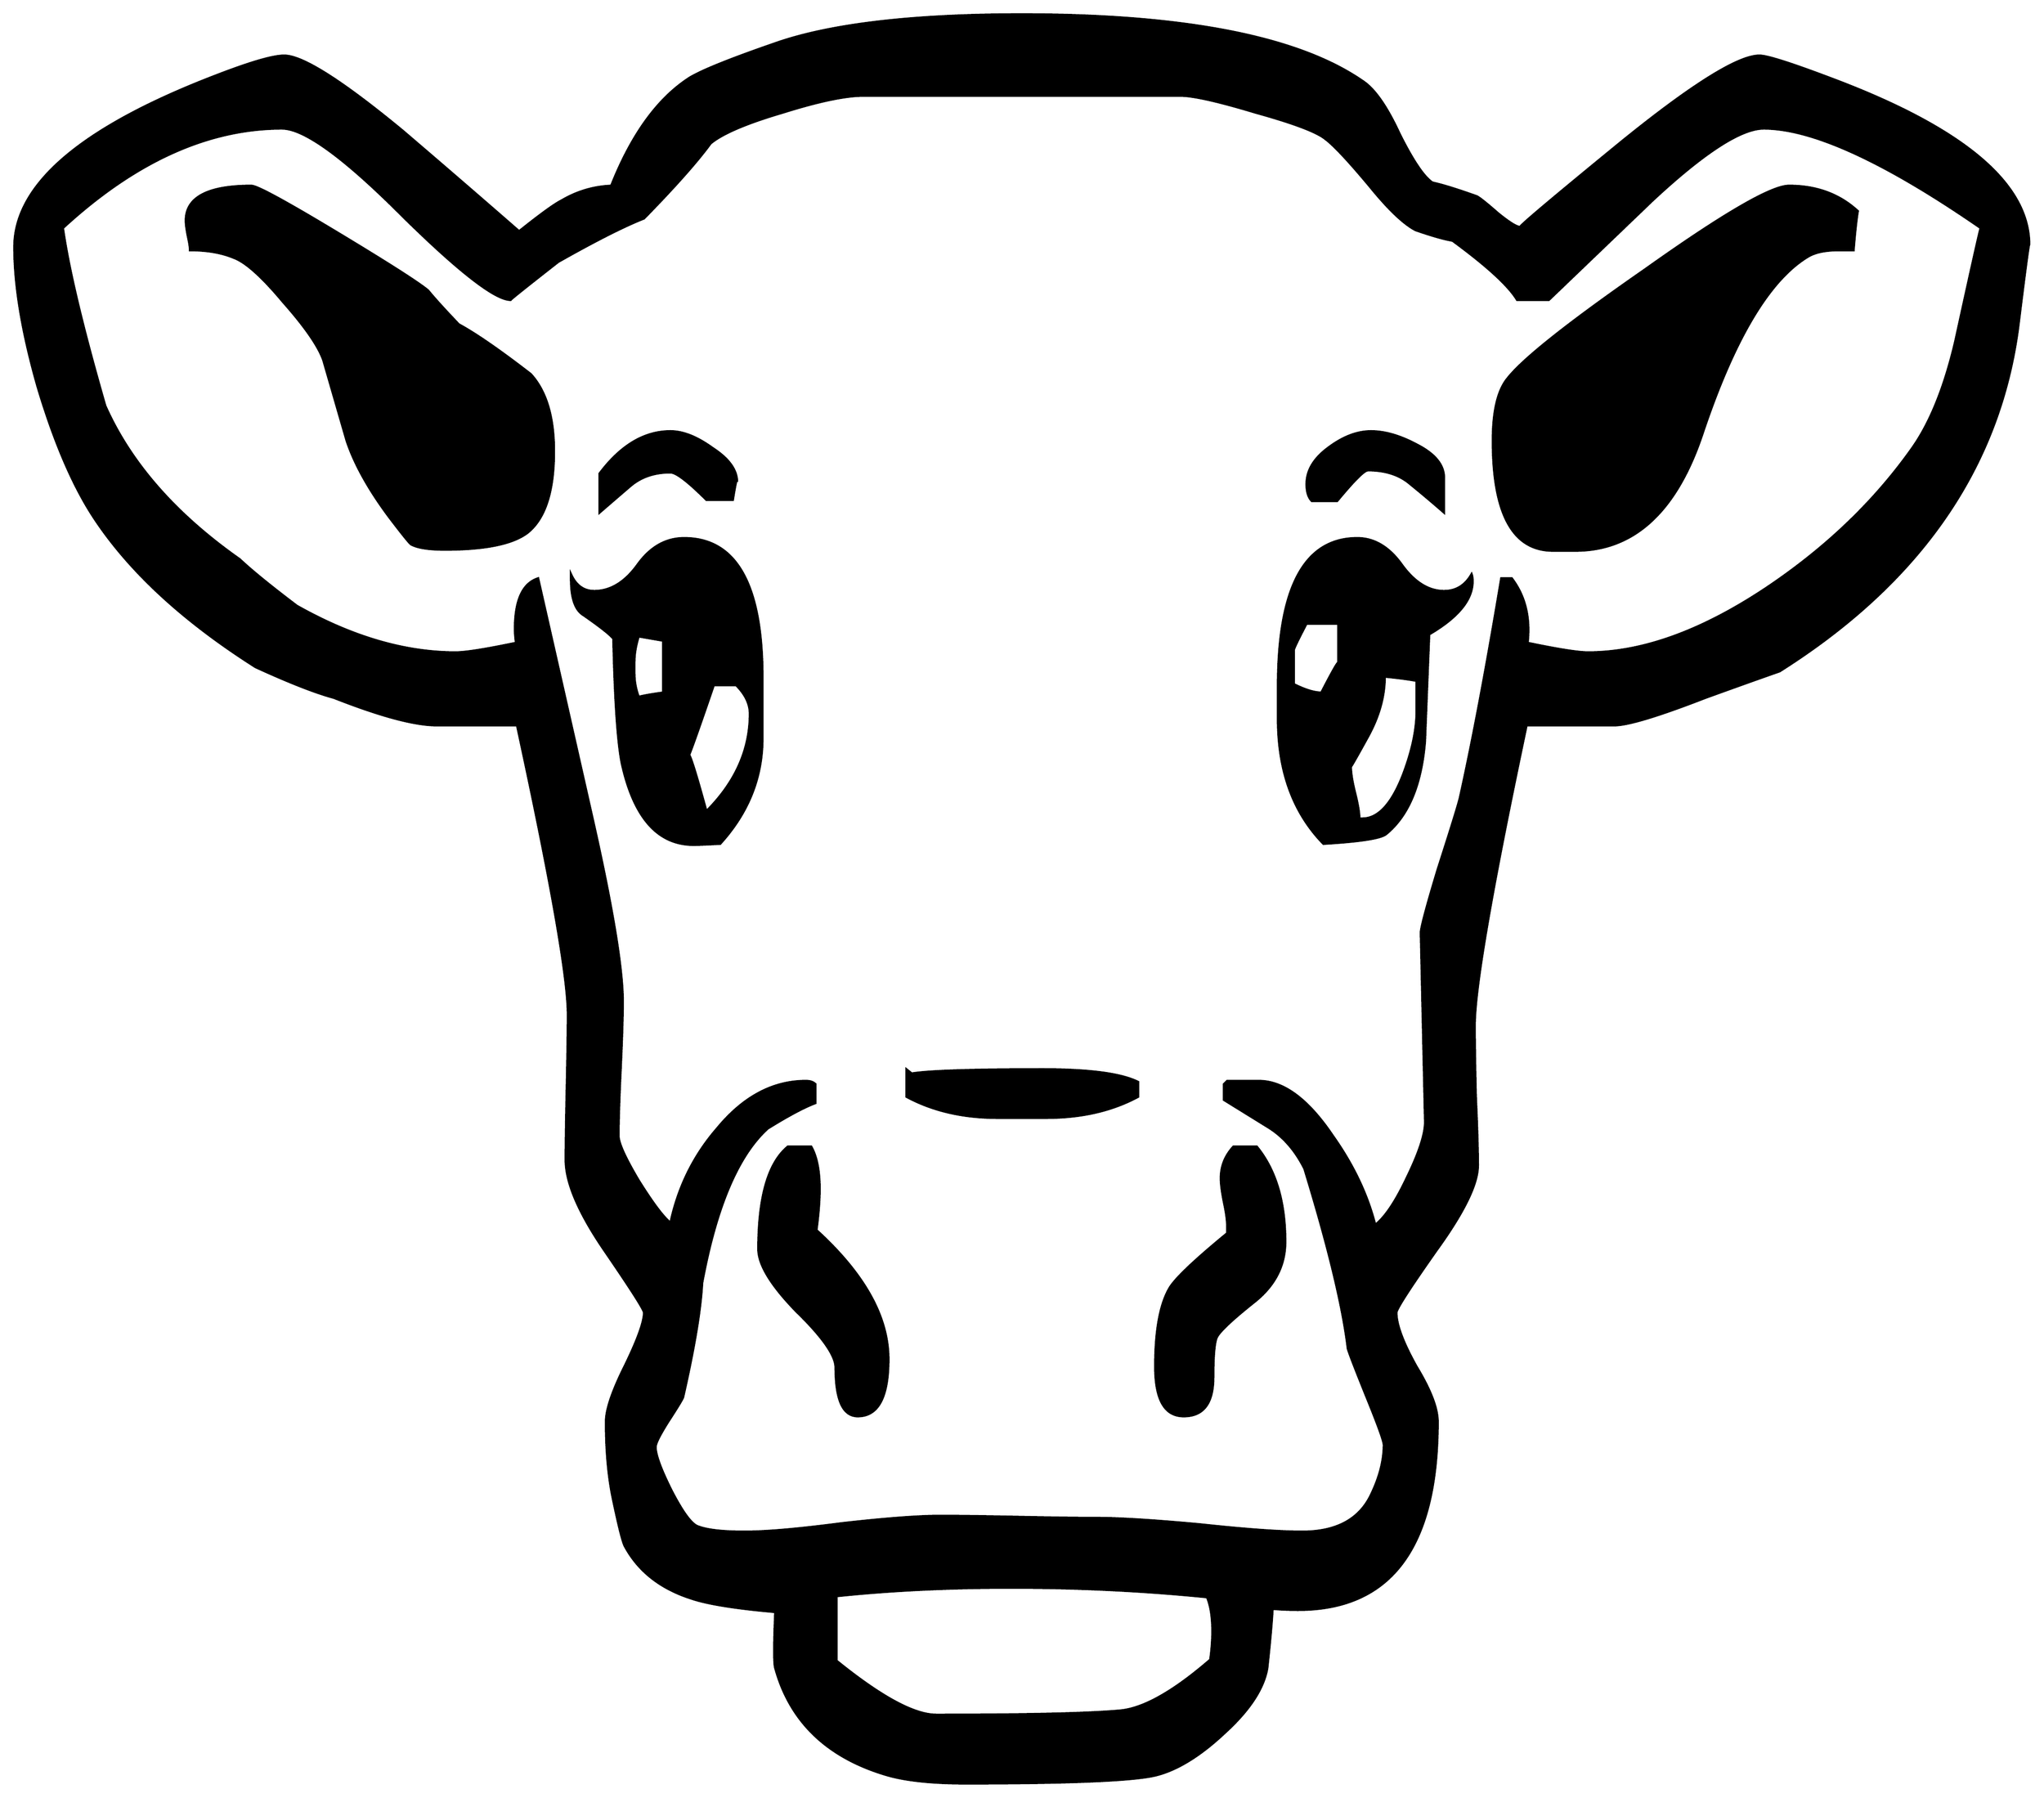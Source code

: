 


\begin{tikzpicture}[y=0.80pt, x=0.80pt, yscale=-1.0, xscale=1.0, inner sep=0pt, outer sep=0pt]
\begin{scope}[shift={(100.0,1662.0)},nonzero rule]
  \path[draw=.,fill=.,line width=1.600pt] (1986.0,-1156.0) ..
    controls (1986.0,-1160.667) and (1982.667,-1136.0) ..
    (1976.0,-1082.0) .. controls (1959.333,-947.333) and
    (1884.0,-837.667) .. (1750.0,-753.0) .. controls
    (1734.667,-747.667) and (1711.333,-739.333) .. (1680.0,-728.0) ..
    controls (1635.333,-710.667) and (1606.667,-702.0) ..
    (1594.0,-702.0) -- (1511.0,-702.0) .. controls
    (1478.333,-548.0) and (1462.0,-453.333) .. (1462.0,-418.0) ..
    controls (1462.0,-403.333) and (1462.333,-381.333) ..
    (1463.0,-352.0) .. controls (1464.333,-322.667) and
    (1465.0,-300.667) .. (1465.0,-286.0) .. controls
    (1465.0,-268.667) and (1452.0,-242.0) .. (1426.0,-206.0) ..
    controls (1400.667,-170.0) and (1388.0,-150.333) ..
    (1388.0,-147.0) .. controls (1388.0,-135.667) and
    (1394.333,-118.667) .. (1407.0,-96.0) .. controls (1420.333,-74.0)
    and (1427.0,-56.667) .. (1427.0,-44.0) .. controls
    (1427.0,74.667) and (1383.0,134.0) .. (1295.0,134.0) ..
    controls (1287.0,134.0) and (1279.0,133.667) .. (1271.0,133.0)
    .. controls (1270.333,145.667) and (1268.667,164.333) ..
    (1266.0,189.0) .. controls (1262.667,208.333) and (1249.333,228.667)
    .. (1226.0,250.0) .. controls (1203.333,271.333) and
    (1182.0,284.667) .. (1162.0,290.0) .. controls (1142.667,295.333)
    and (1082.333,298.0) .. (981.0,298.0) .. controls
    (949.0,298.0) and (924.0,295.333) .. (906.0,290.0) .. controls
    (850.0,273.333) and (815.0,239.667) .. (801.0,189.0) .. controls
    (799.667,185.0) and (799.667,167.333) .. (801.0,136.0) .. controls
    (763.0,132.667) and (736.333,128.333) .. (721.0,123.0) .. controls
    (692.333,113.667) and (671.667,97.333) .. (659.0,74.0) .. controls
    (657.0,70.667) and (653.333,56.333) .. (648.0,31.0) .. controls
    (643.333,9.667) and (641.0,-15.333) .. (641.0,-44.0) .. controls
    (641.0,-55.333) and (647.0,-73.0) .. (659.0,-97.0) .. controls
    (671.0,-121.667) and (677.0,-138.333) .. (677.0,-147.0) ..
    controls (677.0,-149.667) and (664.667,-169.0) .. (640.0,-205.0)
    .. controls (615.333,-241.0) and (603.0,-269.667) ..
    (603.0,-291.0) .. controls (603.0,-306.333) and (603.333,-329.333)
    .. (604.0,-360.0) .. controls (604.667,-390.667) and
    (605.0,-413.667) .. (605.0,-429.0) .. controls (605.0,-463.667)
    and (589.0,-554.667) .. (557.0,-702.0) .. controls
    (557.0,-702.0) and (531.667,-702.0) .. (481.0,-702.0) ..
    controls (460.333,-702.0) and (428.0,-710.667) .. (384.0,-728.0)
    .. controls (366.667,-732.667) and (342.0,-742.333) ..
    (310.0,-757.0) .. controls (240.667,-801.0) and (189.333,-848.667)
    .. (156.0,-900.0) .. controls (136.667,-930.0) and
    (119.333,-970.667) .. (104.0,-1022.0) .. controls (89.333,-1073.333)
    and (82.0,-1117.333) .. (82.0,-1154.0) .. controls
    (82.0,-1213.333) and (145.333,-1267.333) .. (272.0,-1316.0) ..
    controls (304.667,-1328.667) and (326.333,-1335.0) ..
    (337.0,-1335.0) .. controls (354.333,-1335.0) and
    (391.667,-1311.333) .. (449.0,-1264.0) .. controls
    (485.667,-1232.667) and (522.333,-1201.0) .. (559.0,-1169.0) ..
    controls (579.0,-1185.0) and (592.333,-1194.667) ..
    (599.0,-1198.0) .. controls (613.667,-1206.667) and
    (629.333,-1211.333) .. (646.0,-1212.0) .. controls
    (665.333,-1260.667) and (690.0,-1294.667) .. (720.0,-1314.0) ..
    controls (732.0,-1321.333) and (760.333,-1332.667) ..
    (805.0,-1348.0) .. controls (857.0,-1365.333) and
    (933.333,-1374.0) .. (1034.0,-1374.0) .. controls
    (1188.0,-1374.0) and (1295.333,-1353.0) .. (1356.0,-1311.0) ..
    controls (1367.333,-1303.667) and (1379.0,-1287.0) ..
    (1391.0,-1261.0) .. controls (1403.667,-1235.667) and
    (1414.0,-1220.333) .. (1422.0,-1215.0) .. controls
    (1431.333,-1213.0) and (1445.333,-1208.667) .. (1464.0,-1202.0) ..
    controls (1466.667,-1200.667) and (1473.333,-1195.333) ..
    (1484.0,-1186.0) .. controls (1494.667,-1177.333) and
    (1501.667,-1173.0) .. (1505.0,-1173.0) .. controls
    (1503.0,-1173.0) and (1535.0,-1200.0) .. (1601.0,-1254.0) ..
    controls (1667.667,-1308.0) and (1711.0,-1335.0) ..
    (1731.0,-1335.0) .. controls (1738.333,-1335.0) and
    (1761.333,-1327.667) .. (1800.0,-1313.0) .. controls
    (1924.0,-1266.333) and (1986.0,-1214.0) .. (1986.0,-1156.0) --
    cycle(1940.0,-1172.0) .. controls (1849.333,-1234.667) and
    (1781.0,-1266.0) .. (1735.0,-1266.0) .. controls
    (1713.667,-1266.0) and (1678.667,-1243.333) .. (1630.0,-1198.0) ..
    controls (1597.333,-1166.667) and (1564.667,-1135.333) ..
    (1532.0,-1104.0) -- (1527.0,-1104.0) .. controls
    (1510.333,-1104.0) and (1502.0,-1104.0) .. (1502.0,-1104.0) ..
    controls (1494.0,-1117.333) and (1473.667,-1136.0) ..
    (1441.0,-1160.0) .. controls (1433.0,-1161.333) and
    (1421.333,-1164.667) .. (1406.0,-1170.0) .. controls
    (1394.667,-1176.0) and (1380.333,-1189.667) .. (1363.0,-1211.0) ..
    controls (1343.0,-1235.0) and (1329.0,-1250.0) ..
    (1321.0,-1256.0) .. controls (1313.0,-1262.667) and
    (1291.0,-1271.0) .. (1255.0,-1281.0) .. controls
    (1219.667,-1291.667) and (1196.0,-1297.0) .. (1184.0,-1297.0) --
    (884.0,-1297.0) .. controls (867.333,-1297.0) and
    (842.0,-1291.667) .. (808.0,-1281.0) .. controls
    (774.0,-1271.0) and (751.333,-1261.333) .. (740.0,-1252.0) ..
    controls (727.333,-1234.667) and (706.333,-1211.0) ..
    (677.0,-1181.0) .. controls (658.333,-1173.667) and
    (631.333,-1160.0) .. (596.0,-1140.0) .. controls
    (565.333,-1116.0) and (550.333,-1104.0) .. (551.0,-1104.0) ..
    controls (536.333,-1104.0) and (501.667,-1131.0) ..
    (447.0,-1185.0) .. controls (393.0,-1239.0) and
    (355.667,-1266.0) .. (335.0,-1266.0) .. controls
    (265.0,-1266.0) and (196.0,-1234.667) .. (128.0,-1172.0) ..
    controls (133.333,-1134.0) and (146.667,-1078.0) ..
    (168.0,-1004.0) .. controls (192.0,-950.0) and
    (234.333,-901.667) .. (295.0,-859.0) .. controls (306.333,-848.333)
    and (324.333,-833.667) .. (349.0,-815.0) .. controls
    (401.0,-785.667) and (451.0,-771.0) .. (499.0,-771.0) ..
    controls (508.333,-771.0) and (527.333,-774.0) .. (556.0,-780.0)
    .. controls (555.333,-785.333) and (555.0,-789.667) ..
    (555.0,-793.0) .. controls (555.0,-820.333) and (562.333,-836.333)
    .. (577.0,-841.0) -- (628.0,-616.0) .. controls
    (647.333,-530.667) and (657.0,-472.333) .. (657.0,-441.0) ..
    controls (657.0,-427.0) and (656.333,-405.667) .. (655.0,-377.0)
    .. controls (653.667,-349.0) and (653.0,-328.0) ..
    (653.0,-314.0) .. controls (653.0,-307.333) and (659.333,-293.333)
    .. (672.0,-272.0) .. controls (685.333,-250.667) and
    (695.333,-237.333) .. (702.0,-232.0) .. controls (709.333,-266.0)
    and (724.0,-295.667) .. (746.0,-321.0) .. controls
    (770.667,-351.0) and (798.667,-366.0) .. (830.0,-366.0) ..
    controls (834.0,-366.0) and (837.0,-365.0) .. (839.0,-363.0)
    -- (839.0,-345.0) .. controls (828.333,-341.0) and
    (813.333,-333.0) .. (794.0,-321.0) .. controls (766.0,-295.667)
    and (745.333,-247.0) .. (732.0,-175.0) .. controls
    (730.667,-149.667) and (724.667,-113.667) .. (714.0,-67.0) ..
    controls (713.333,-65.0) and (708.667,-57.333) .. (700.0,-44.0) ..
    controls (692.0,-31.333) and (688.0,-23.333) .. (688.0,-20.0) ..
    controls (688.0,-12.667) and (693.0,1.0) .. (703.0,21.0) ..
    controls (713.667,41.667) and (722.0,53.0) .. (728.0,55.0) ..
    controls (736.667,58.333) and (751.333,60.0) .. (772.0,60.0) ..
    controls (792.667,60.0) and (823.333,57.333) .. (864.0,52.0) ..
    controls (905.333,47.333) and (936.333,45.0) .. (957.0,45.0) ..
    controls (973.667,45.0) and (998.333,45.333) .. (1031.0,46.0) ..
    controls (1063.667,46.667) and (1088.333,47.0) .. (1105.0,47.0) ..
    controls (1126.333,47.0) and (1158.667,49.0) .. (1202.0,53.0) ..
    controls (1245.333,57.667) and (1277.667,60.0) .. (1299.0,60.0) ..
    controls (1330.333,60.0) and (1351.667,49.0) .. (1363.0,27.0) ..
    controls (1371.667,9.667) and (1376.0,-6.667) .. (1376.0,-22.0) ..
    controls (1376.0,-25.333) and (1371.0,-39.333) .. (1361.0,-64.0)
    .. controls (1349.667,-92.0) and (1343.333,-108.333) ..
    (1342.0,-113.0) .. controls (1337.333,-152.333) and
    (1323.667,-209.0) .. (1301.0,-283.0) .. controls
    (1292.333,-300.333) and (1281.0,-313.333) .. (1267.0,-322.0) ..
    controls (1253.0,-330.667) and (1239.0,-339.333) ..
    (1225.0,-348.0) -- (1225.0,-363.0) -- (1228.0,-366.0) --
    (1258.0,-366.0) .. controls (1281.333,-366.0) and
    (1304.667,-348.667) .. (1328.0,-314.0) .. controls
    (1347.333,-286.667) and (1360.667,-258.667) .. (1368.0,-230.0) ..
    controls (1377.333,-237.333) and (1387.333,-252.333) ..
    (1398.0,-275.0) .. controls (1409.333,-298.333) and
    (1415.0,-315.667) .. (1415.0,-327.0) -- (1411.0,-506.0) ..
    controls (1411.0,-510.667) and (1416.333,-530.667) ..
    (1427.0,-566.0) .. controls (1439.667,-605.333) and
    (1446.667,-628.0) .. (1448.0,-634.0) .. controls
    (1460.0,-688.0) and (1473.0,-757.0) .. (1487.0,-841.0) --
    (1497.0,-841.0) .. controls (1509.667,-824.333) and
    (1514.667,-804.0) .. (1512.0,-780.0) .. controls
    (1540.667,-774.0) and (1559.667,-771.0) .. (1569.0,-771.0) ..
    controls (1621.667,-771.0) and (1679.333,-792.333) ..
    (1742.0,-835.0) .. controls (1796.667,-872.333) and
    (1841.333,-915.667) .. (1876.0,-965.0) .. controls
    (1892.667,-989.0) and (1906.0,-1022.333) .. (1916.0,-1065.0) ..
    controls (1931.333,-1135.0) and (1939.333,-1170.667) ..
    (1940.0,-1172.0) -- cycle(1214.0,154.0) .. controls
    (1214.0,140.667) and (1212.333,130.0) .. (1209.0,122.0) ..
    controls (1149.0,116.0) and (1087.333,113.0) .. (1024.0,113.0)
    .. controls (964.667,113.0) and (909.667,115.667) .. (859.0,121.0)
    -- (859.0,182.0) .. controls (901.0,216.0) and (932.333,233.0)
    .. (953.0,233.0) .. controls (1039.667,233.0) and
    (1097.667,231.667) .. (1127.0,229.0) .. controls (1149.0,227.0)
    and (1177.333,211.0) .. (1212.0,181.0) .. controls
    (1213.333,171.667) and (1214.0,162.667) .. (1214.0,154.0) --
    cycle(1824.0,-1188.0) .. controls (1822.667,-1180.0) and
    (1821.333,-1167.667) .. (1820.0,-1151.0) -- (1806.0,-1151.0) ..
    controls (1793.333,-1151.0) and (1783.667,-1149.0) ..
    (1777.0,-1145.0) .. controls (1740.333,-1123.0) and
    (1707.0,-1067.0) .. (1677.0,-977.0) .. controls
    (1652.333,-903.667) and (1612.333,-867.0) .. (1557.0,-867.0) --
    (1536.0,-867.0) .. controls (1498.0,-867.0) and
    (1479.0,-901.667) .. (1479.0,-971.0) .. controls
    (1479.0,-999.0) and (1483.667,-1018.667) .. (1493.0,-1030.0) ..
    controls (1507.667,-1048.667) and (1551.0,-1083.0) ..
    (1623.0,-1133.0) .. controls (1697.0,-1185.667) and
    (1742.333,-1212.0) .. (1759.0,-1212.0) .. controls
    (1785.0,-1212.0) and (1806.667,-1204.0) .. (1824.0,-1188.0) --
    cycle(1433.0,-903.0) .. controls (1422.333,-912.333) and
    (1411.667,-921.333) .. (1401.0,-930.0) .. controls
    (1391.0,-938.667) and (1377.667,-943.0) .. (1361.0,-943.0) ..
    controls (1357.667,-943.0) and (1348.0,-933.333) ..
    (1332.0,-914.0) -- (1308.0,-914.0) .. controls
    (1304.667,-917.333) and (1303.0,-922.667) .. (1303.0,-930.0) ..
    controls (1303.0,-942.667) and (1309.667,-954.0) ..
    (1323.0,-964.0) .. controls (1337.0,-974.667) and
    (1350.667,-980.0) .. (1364.0,-980.0) .. controls
    (1377.333,-980.0) and (1392.0,-975.667) .. (1408.0,-967.0) ..
    controls (1424.667,-958.333) and (1433.0,-948.0) ..
    (1433.0,-936.0) -- (1433.0,-903.0) -- cycle(1460.0,-838.0)
    .. controls (1460.0,-820.667) and (1446.333,-804.0) ..
    (1419.0,-788.0) .. controls (1417.667,-754.667) and
    (1416.333,-721.0) .. (1415.0,-687.0) .. controls
    (1411.667,-645.667) and (1399.333,-616.333) .. (1378.0,-599.0) ..
    controls (1372.667,-595.0) and (1353.0,-592.0) ..
    (1319.0,-590.0) .. controls (1290.333,-619.333) and
    (1276.0,-658.667) .. (1276.0,-708.0) -- (1276.0,-739.0) ..
    controls (1276.0,-832.333) and (1301.0,-879.0) ..
    (1351.0,-879.0) .. controls (1367.0,-879.0) and
    (1381.0,-870.667) .. (1393.0,-854.0) .. controls
    (1405.0,-837.333) and (1418.333,-829.0) .. (1433.0,-829.0) ..
    controls (1444.333,-829.0) and (1453.0,-834.333) ..
    (1459.0,-845.0) .. controls (1459.667,-843.667) and
    (1460.0,-841.333) .. (1460.0,-838.0) -- cycle(765.0,-932.0) ..
    controls (765.0,-937.333) and (763.667,-931.667) .. (761.0,-915.0)
    -- (736.0,-915.0) .. controls (718.667,-932.333) and
    (707.333,-941.0) .. (702.0,-941.0) .. controls (686.667,-941.0)
    and (674.0,-936.667) .. (664.0,-928.0) .. controls
    (654.667,-920.0) and (645.0,-911.667) .. (635.0,-903.0) --
    (635.0,-940.0) .. controls (655.0,-966.667) and (677.333,-980.0)
    .. (702.0,-980.0) .. controls (714.0,-980.0) and
    (727.333,-974.667) .. (742.0,-964.0) .. controls (757.333,-954.0)
    and (765.0,-943.333) .. (765.0,-932.0) -- cycle(592.0,-961.0)
    .. controls (592.0,-923.0) and (583.667,-897.333) ..
    (567.0,-884.0) .. controls (553.0,-873.333) and (527.0,-868.0)
    .. (489.0,-868.0) .. controls (473.667,-868.0) and
    (463.0,-869.667) .. (457.0,-873.0) .. controls (455.667,-873.667)
    and (448.667,-882.333) .. (436.0,-899.0) .. controls
    (416.667,-925.0) and (403.333,-949.0) .. (396.0,-971.0) ..
    controls (388.667,-996.333) and (381.333,-1021.667) ..
    (374.0,-1047.0) .. controls (369.333,-1060.333) and
    (356.667,-1078.667) .. (336.0,-1102.0) .. controls
    (316.0,-1126.0) and (300.333,-1140.0) .. (289.0,-1144.0) ..
    controls (277.667,-1148.667) and (264.0,-1151.0) ..
    (248.0,-1151.0) .. controls (248.0,-1153.667) and
    (247.333,-1158.0) .. (246.0,-1164.0) .. controls
    (244.667,-1170.667) and (244.0,-1175.667) .. (244.0,-1179.0) ..
    controls (244.0,-1201.0) and (264.667,-1212.0) ..
    (306.0,-1212.0) .. controls (311.333,-1212.0) and
    (338.333,-1197.333) .. (387.0,-1168.0) .. controls
    (435.667,-1138.667) and (464.333,-1120.333) .. (473.0,-1113.0) ..
    controls (479.0,-1105.667) and (488.667,-1095.0) ..
    (502.0,-1081.0) .. controls (518.0,-1072.333) and
    (540.667,-1056.667) .. (570.0,-1034.0) .. controls
    (584.667,-1018.0) and (592.0,-993.667) .. (592.0,-961.0) --
    cycle(789.0,-690.0) .. controls (789.0,-652.667) and
    (775.667,-619.333) .. (749.0,-590.0) .. controls (735.667,-589.333)
    and (727.333,-589.0) .. (724.0,-589.0) .. controls
    (690.0,-589.0) and (667.333,-614.667) .. (656.0,-666.0) ..
    controls (652.0,-686.0) and (649.333,-725.333) .. (648.0,-784.0)
    .. controls (644.667,-788.0) and (635.333,-795.333) ..
    (620.0,-806.0) .. controls (612.0,-810.667) and (608.0,-822.0)
    .. (608.0,-840.0) -- (608.0,-845.0) .. controls
    (612.667,-834.333) and (620.0,-829.0) .. (630.0,-829.0) ..
    controls (645.333,-829.0) and (659.0,-837.333) .. (671.0,-854.0)
    .. controls (683.0,-870.667) and (697.667,-879.0) ..
    (715.0,-879.0) .. controls (764.333,-879.0) and (789.0,-835.0)
    .. (789.0,-747.0) -- (789.0,-690.0) -- cycle(1283.0,-214.0)
    .. controls (1283.0,-192.0) and (1273.667,-173.333) ..
    (1255.0,-158.0) .. controls (1232.333,-140.0) and
    (1220.0,-128.333) .. (1218.0,-123.0) .. controls
    (1216.0,-117.667) and (1215.0,-105.333) .. (1215.0,-86.0) ..
    controls (1215.0,-61.333) and (1205.667,-49.0) .. (1187.0,-49.0)
    .. controls (1169.0,-49.0) and (1160.0,-64.667) ..
    (1160.0,-96.0) .. controls (1160.0,-130.667) and
    (1164.667,-155.667) .. (1174.0,-171.0) .. controls
    (1180.0,-180.333) and (1198.0,-197.333) .. (1228.0,-222.0) --
    (1228.0,-229.0) .. controls (1228.0,-234.333) and
    (1227.0,-241.667) .. (1225.0,-251.0) .. controls
    (1223.0,-261.0) and (1222.0,-268.667) .. (1222.0,-274.0) ..
    controls (1222.0,-285.333) and (1226.0,-295.333) ..
    (1234.0,-304.0) -- (1256.0,-304.0) .. controls
    (1274.0,-282.0) and (1283.0,-252.0) .. (1283.0,-214.0) --
    cycle(1144.0,-351.0) .. controls (1119.333,-337.667) and
    (1090.333,-331.0) .. (1057.0,-331.0) -- (1011.0,-331.0) ..
    controls (978.333,-331.0) and (949.667,-337.667) .. (925.0,-351.0)
    -- (925.0,-377.0) -- (930.0,-373.0) .. controls
    (946.0,-375.667) and (987.333,-377.0) .. (1054.0,-377.0) ..
    controls (1098.0,-377.0) and (1128.0,-373.0) ..
    (1144.0,-365.0) -- (1144.0,-351.0) -- cycle(908.0,-103.0) ..
    controls (908.0,-67.0) and (898.333,-49.0) .. (879.0,-49.0) ..
    controls (865.0,-49.0) and (858.0,-64.333) .. (858.0,-95.0) ..
    controls (858.0,-106.333) and (845.667,-124.0) .. (821.0,-148.0)
    .. controls (797.0,-172.667) and (785.0,-192.333) ..
    (785.0,-207.0) .. controls (785.0,-256.333) and (794.333,-288.667)
    .. (813.0,-304.0) -- (835.0,-304.0) .. controls
    (840.333,-294.667) and (843.0,-281.333) .. (843.0,-264.0) ..
    controls (843.0,-252.667) and (842.0,-239.667) .. (840.0,-225.0)
    .. controls (885.333,-183.667) and (908.0,-143.0) ..
    (908.0,-103.0) -- cycle(1333.0,-761.0) -- (1333.0,-798.0) --
    (1303.0,-798.0) .. controls (1295.0,-782.667) and
    (1291.0,-774.333) .. (1291.0,-773.0) -- (1291.0,-741.0) ..
    controls (1301.667,-735.667) and (1310.333,-733.0) ..
    (1317.0,-733.0) .. controls (1327.667,-753.667) and
    (1333.0,-763.0) .. (1333.0,-761.0) -- cycle(1407.0,-716.0)
    -- (1407.0,-744.0) .. controls (1400.333,-745.333) and
    (1390.333,-746.667) .. (1377.0,-748.0) .. controls
    (1377.0,-729.333) and (1371.667,-710.333) .. (1361.0,-691.0) ..
    controls (1350.333,-671.667) and (1345.0,-662.333) ..
    (1345.0,-663.0) .. controls (1345.0,-657.0) and
    (1346.333,-648.667) .. (1349.0,-638.0) .. controls
    (1351.667,-627.333) and (1353.0,-619.333) .. (1353.0,-614.0) --
    (1356.0,-614.0) .. controls (1370.667,-614.0) and
    (1383.333,-627.667) .. (1394.0,-655.0) .. controls
    (1402.667,-677.667) and (1407.0,-698.0) .. (1407.0,-716.0) --
    cycle(695.0,-733.0) -- (695.0,-782.0) -- (672.0,-786.0) ..
    controls (669.333,-777.333) and (668.0,-769.333) .. (668.0,-762.0)
    -- (668.0,-751.0) .. controls (668.0,-743.667) and
    (669.333,-736.333) .. (672.0,-729.0) .. controls (677.333,-730.333)
    and (685.0,-731.667) .. (695.0,-733.0) -- cycle(777.0,-713.0)
    .. controls (777.0,-722.333) and (772.667,-731.333) ..
    (764.0,-740.0) -- (743.0,-740.0) .. controls (727.0,-693.333)
    and (719.0,-671.0) .. (719.0,-673.0) .. controls
    (719.0,-679.667) and (724.667,-662.333) .. (736.0,-621.0) ..
    controls (763.333,-648.333) and (777.0,-679.0) .. (777.0,-713.0)
    -- cycle;
\end{scope}

\end{tikzpicture}

